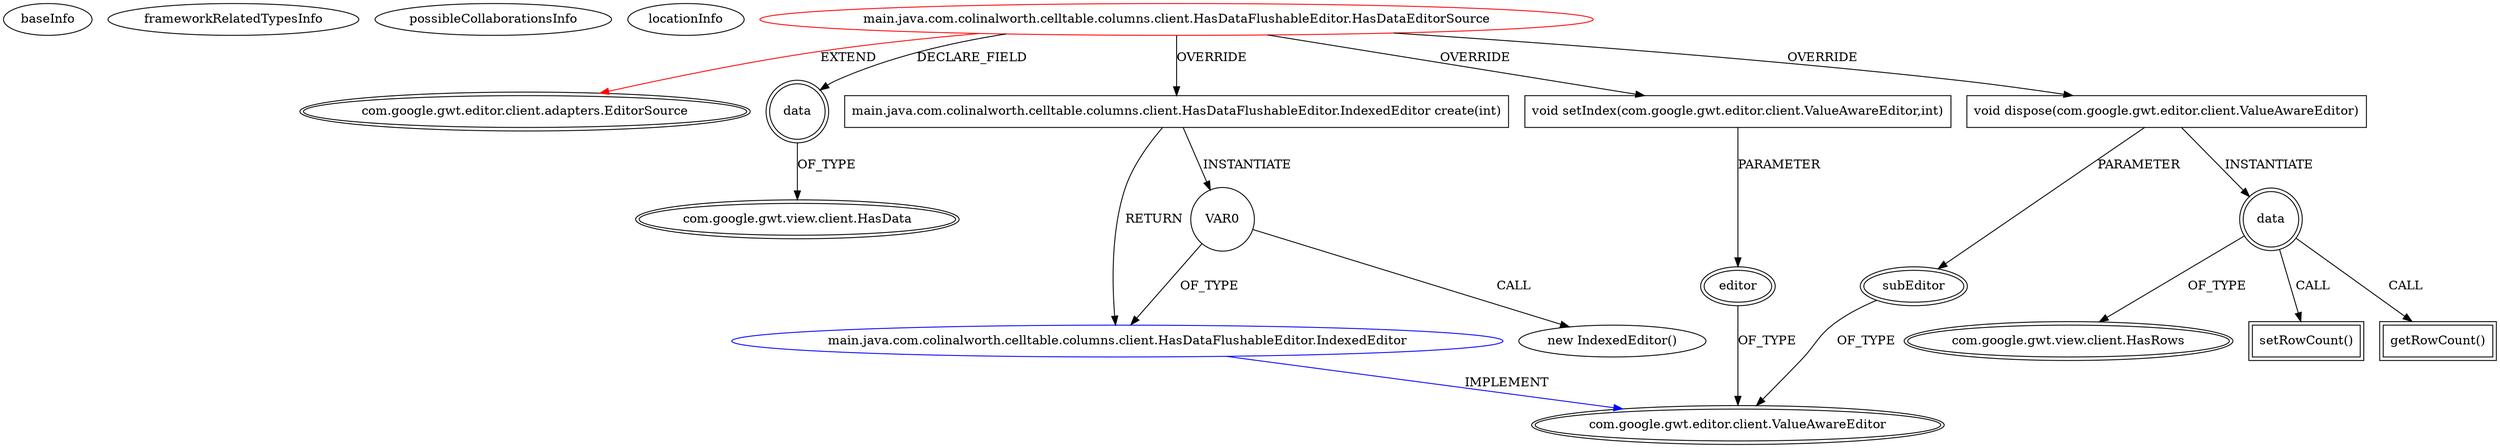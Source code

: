 digraph {
baseInfo[graphId=4230,category="extension_graph",isAnonymous=false,possibleRelation=true]
frameworkRelatedTypesInfo[0="com.google.gwt.editor.client.adapters.EditorSource"]
possibleCollaborationsInfo[0="4230~OVERRIDING_METHOD_DECLARATION-INSTANTIATION-OVERRIDING_METHOD_DECLARATION-RETURN_TYPE-~com.google.gwt.editor.client.adapters.EditorSource ~com.google.gwt.editor.client.ValueAwareEditor ~false~false"]
locationInfo[projectName="niloc132-celltable-tools",filePath="/niloc132-celltable-tools/celltable-tools-master/src/main/java/com/colinalworth/celltable/columns/client/HasDataFlushableEditor.java",contextSignature="HasDataEditorSource",graphId="4230"]
0[label="main.java.com.colinalworth.celltable.columns.client.HasDataFlushableEditor.HasDataEditorSource",vertexType="ROOT_CLIENT_CLASS_DECLARATION",isFrameworkType=false,color=red]
1[label="com.google.gwt.editor.client.adapters.EditorSource",vertexType="FRAMEWORK_CLASS_TYPE",isFrameworkType=true,peripheries=2]
2[label="data",vertexType="FIELD_DECLARATION",isFrameworkType=true,peripheries=2,shape=circle]
3[label="com.google.gwt.view.client.HasData",vertexType="FRAMEWORK_INTERFACE_TYPE",isFrameworkType=true,peripheries=2]
4[label="main.java.com.colinalworth.celltable.columns.client.HasDataFlushableEditor.IndexedEditor create(int)",vertexType="OVERRIDING_METHOD_DECLARATION",isFrameworkType=false,shape=box]
5[label="main.java.com.colinalworth.celltable.columns.client.HasDataFlushableEditor.IndexedEditor",vertexType="REFERENCE_CLIENT_CLASS_DECLARATION",isFrameworkType=false,color=blue]
6[label="com.google.gwt.editor.client.ValueAwareEditor",vertexType="FRAMEWORK_INTERFACE_TYPE",isFrameworkType=true,peripheries=2]
8[label="VAR0",vertexType="VARIABLE_EXPRESION",isFrameworkType=false,shape=circle]
7[label="new IndexedEditor()",vertexType="CONSTRUCTOR_CALL",isFrameworkType=false]
10[label="void setIndex(com.google.gwt.editor.client.ValueAwareEditor,int)",vertexType="OVERRIDING_METHOD_DECLARATION",isFrameworkType=false,shape=box]
11[label="editor",vertexType="PARAMETER_DECLARATION",isFrameworkType=true,peripheries=2]
13[label="void dispose(com.google.gwt.editor.client.ValueAwareEditor)",vertexType="OVERRIDING_METHOD_DECLARATION",isFrameworkType=false,shape=box]
14[label="subEditor",vertexType="PARAMETER_DECLARATION",isFrameworkType=true,peripheries=2]
16[label="data",vertexType="VARIABLE_EXPRESION",isFrameworkType=true,peripheries=2,shape=circle]
18[label="com.google.gwt.view.client.HasRows",vertexType="FRAMEWORK_INTERFACE_TYPE",isFrameworkType=true,peripheries=2]
17[label="setRowCount()",vertexType="INSIDE_CALL",isFrameworkType=true,peripheries=2,shape=box]
20[label="getRowCount()",vertexType="INSIDE_CALL",isFrameworkType=true,peripheries=2,shape=box]
0->1[label="EXTEND",color=red]
0->2[label="DECLARE_FIELD"]
2->3[label="OF_TYPE"]
0->4[label="OVERRIDE"]
5->6[label="IMPLEMENT",color=blue]
4->5[label="RETURN"]
4->8[label="INSTANTIATE"]
8->5[label="OF_TYPE"]
8->7[label="CALL"]
0->10[label="OVERRIDE"]
11->6[label="OF_TYPE"]
10->11[label="PARAMETER"]
0->13[label="OVERRIDE"]
14->6[label="OF_TYPE"]
13->14[label="PARAMETER"]
13->16[label="INSTANTIATE"]
16->18[label="OF_TYPE"]
16->17[label="CALL"]
16->20[label="CALL"]
}
